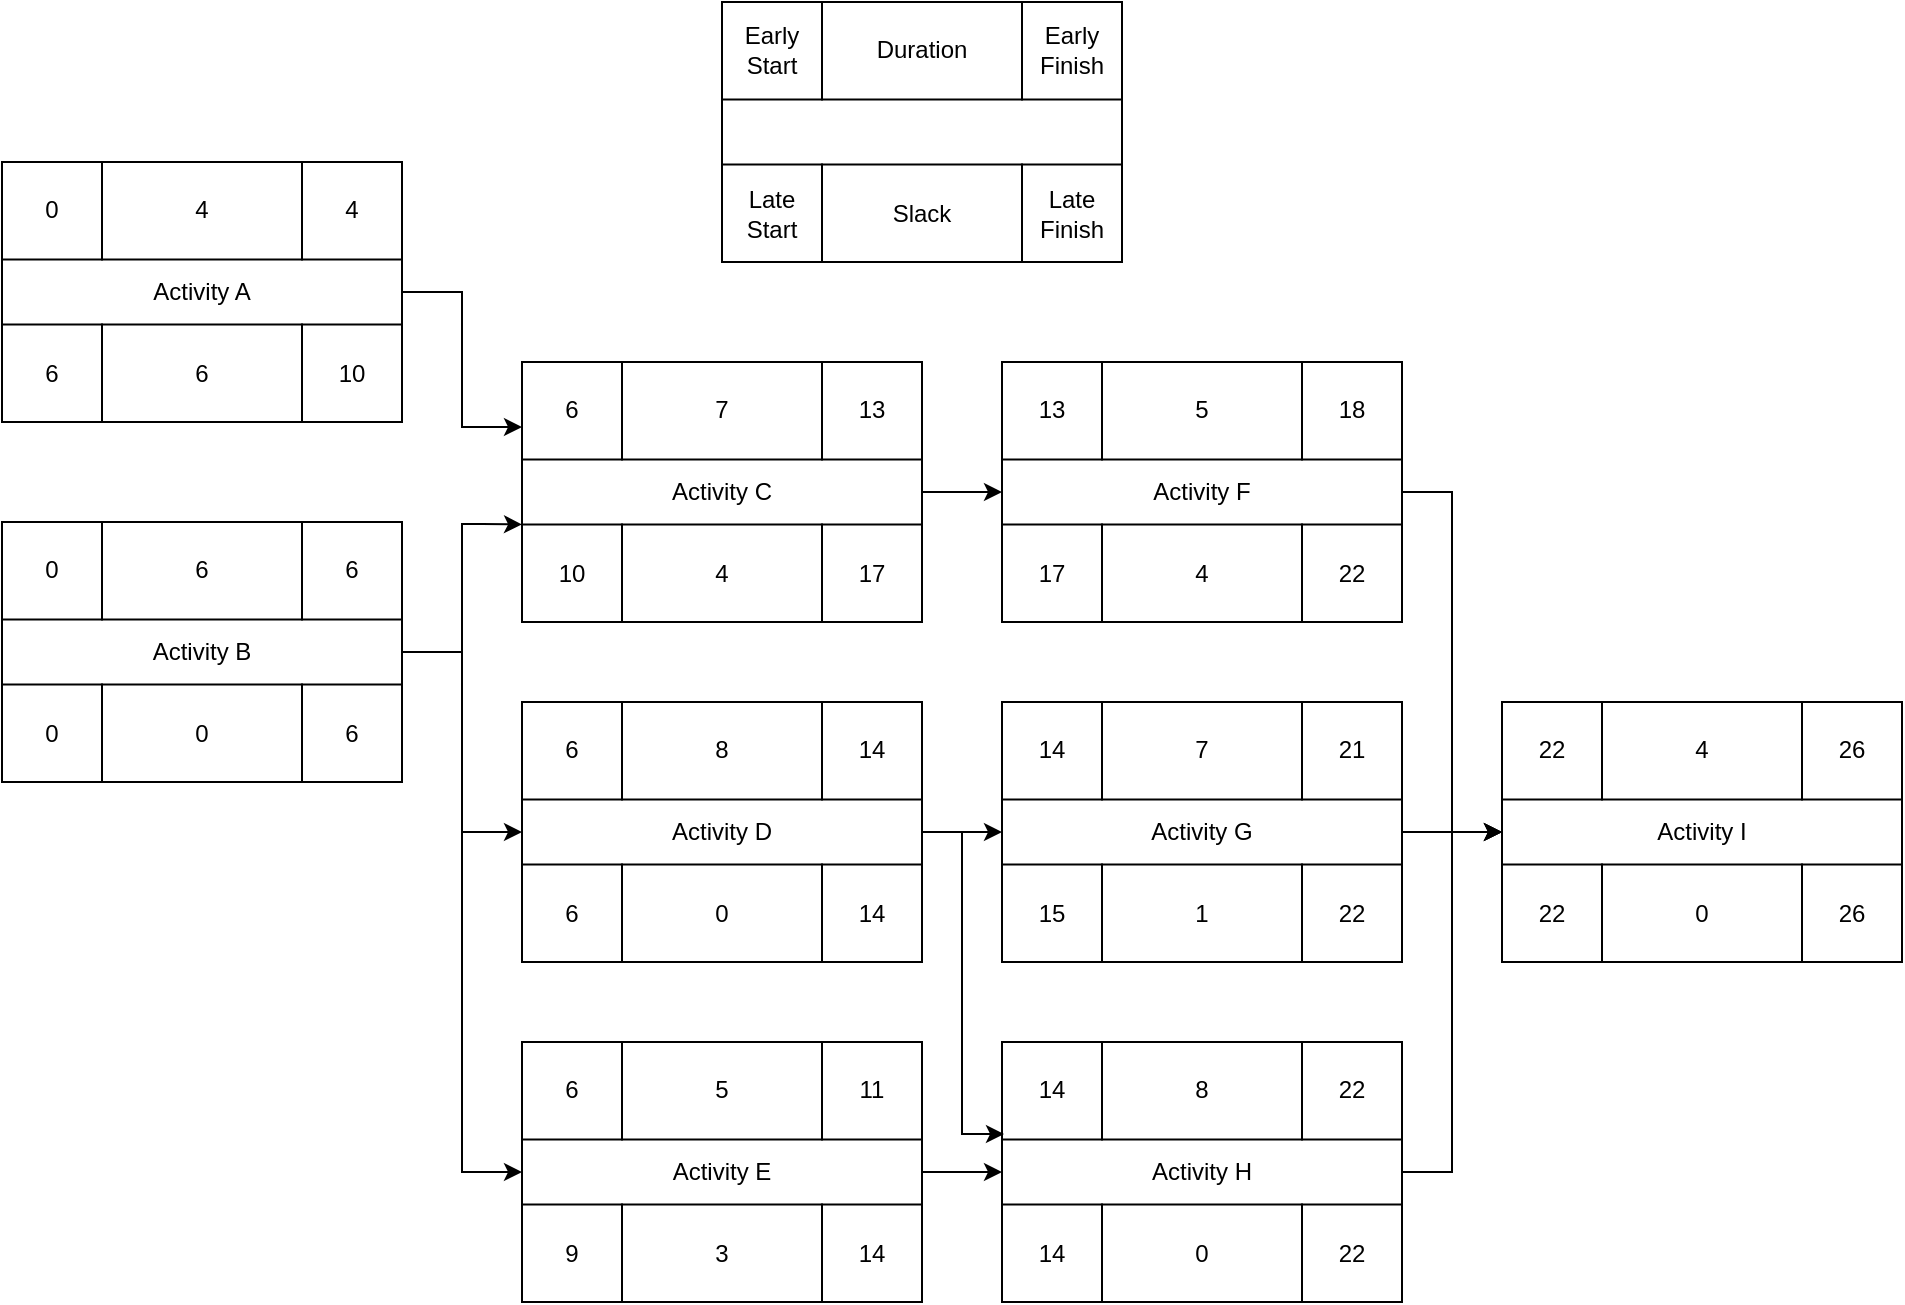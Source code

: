 <mxfile version="21.6.6" type="google">
  <diagram name="Page-1" id="3U8pYr8K5-ne4N_T_PAh">
    <mxGraphModel grid="1" page="1" gridSize="10" guides="1" tooltips="1" connect="1" arrows="1" fold="1" pageScale="1" pageWidth="850" pageHeight="1100" math="0" shadow="0">
      <root>
        <mxCell id="0" />
        <mxCell id="1" parent="0" />
        <mxCell id="_hvaLRWHQCabzB9ZTh0j-25" value="" style="group" connectable="0" vertex="1" parent="1">
          <mxGeometry x="370" y="140" width="200" height="130" as="geometry" />
        </mxCell>
        <mxCell id="_hvaLRWHQCabzB9ZTh0j-26" value="" style="rounded=0;whiteSpace=wrap;html=1;" vertex="1" parent="_hvaLRWHQCabzB9ZTh0j-25">
          <mxGeometry width="200" height="130" as="geometry" />
        </mxCell>
        <mxCell id="_hvaLRWHQCabzB9ZTh0j-27" value="Early Start" style="rounded=0;whiteSpace=wrap;html=1;" vertex="1" parent="_hvaLRWHQCabzB9ZTh0j-25">
          <mxGeometry width="50" height="48.75" as="geometry" />
        </mxCell>
        <mxCell id="_hvaLRWHQCabzB9ZTh0j-28" value="Late Start" style="rounded=0;whiteSpace=wrap;html=1;" vertex="1" parent="_hvaLRWHQCabzB9ZTh0j-25">
          <mxGeometry y="81.25" width="50" height="48.75" as="geometry" />
        </mxCell>
        <mxCell id="_hvaLRWHQCabzB9ZTh0j-29" value="Early Finish" style="rounded=0;whiteSpace=wrap;html=1;" vertex="1" parent="_hvaLRWHQCabzB9ZTh0j-25">
          <mxGeometry x="150" width="50" height="48.75" as="geometry" />
        </mxCell>
        <mxCell id="_hvaLRWHQCabzB9ZTh0j-30" value="Late Finish" style="rounded=0;whiteSpace=wrap;html=1;" vertex="1" parent="_hvaLRWHQCabzB9ZTh0j-25">
          <mxGeometry x="150" y="81.25" width="50" height="48.75" as="geometry" />
        </mxCell>
        <mxCell id="_hvaLRWHQCabzB9ZTh0j-31" value="Duration" style="rounded=0;whiteSpace=wrap;html=1;" vertex="1" parent="_hvaLRWHQCabzB9ZTh0j-25">
          <mxGeometry x="50" width="100" height="48.75" as="geometry" />
        </mxCell>
        <mxCell id="_hvaLRWHQCabzB9ZTh0j-32" value="Slack" style="rounded=0;whiteSpace=wrap;html=1;" vertex="1" parent="_hvaLRWHQCabzB9ZTh0j-25">
          <mxGeometry x="50" y="81.25" width="100" height="48.75" as="geometry" />
        </mxCell>
        <mxCell id="_hvaLRWHQCabzB9ZTh0j-33" value="" style="group" connectable="0" vertex="1" parent="1">
          <mxGeometry x="10" y="220" width="200" height="130" as="geometry" />
        </mxCell>
        <mxCell id="_hvaLRWHQCabzB9ZTh0j-34" value="Activity A" style="rounded=0;whiteSpace=wrap;html=1;" vertex="1" parent="_hvaLRWHQCabzB9ZTh0j-33">
          <mxGeometry width="200" height="130" as="geometry" />
        </mxCell>
        <mxCell id="_hvaLRWHQCabzB9ZTh0j-35" value="0" style="rounded=0;whiteSpace=wrap;html=1;" vertex="1" parent="_hvaLRWHQCabzB9ZTh0j-33">
          <mxGeometry width="50" height="48.75" as="geometry" />
        </mxCell>
        <mxCell id="_hvaLRWHQCabzB9ZTh0j-36" value="6" style="rounded=0;whiteSpace=wrap;html=1;" vertex="1" parent="_hvaLRWHQCabzB9ZTh0j-33">
          <mxGeometry y="81.25" width="50" height="48.75" as="geometry" />
        </mxCell>
        <mxCell id="_hvaLRWHQCabzB9ZTh0j-37" value="4" style="rounded=0;whiteSpace=wrap;html=1;" vertex="1" parent="_hvaLRWHQCabzB9ZTh0j-33">
          <mxGeometry x="150" width="50" height="48.75" as="geometry" />
        </mxCell>
        <mxCell id="_hvaLRWHQCabzB9ZTh0j-38" value="10" style="rounded=0;whiteSpace=wrap;html=1;" vertex="1" parent="_hvaLRWHQCabzB9ZTh0j-33">
          <mxGeometry x="150" y="81.25" width="50" height="48.75" as="geometry" />
        </mxCell>
        <mxCell id="_hvaLRWHQCabzB9ZTh0j-39" value="4" style="rounded=0;whiteSpace=wrap;html=1;" vertex="1" parent="_hvaLRWHQCabzB9ZTh0j-33">
          <mxGeometry x="50" width="100" height="48.75" as="geometry" />
        </mxCell>
        <mxCell id="_hvaLRWHQCabzB9ZTh0j-40" value="6" style="rounded=0;whiteSpace=wrap;html=1;" vertex="1" parent="_hvaLRWHQCabzB9ZTh0j-33">
          <mxGeometry x="50" y="81.25" width="100" height="48.75" as="geometry" />
        </mxCell>
        <mxCell id="_hvaLRWHQCabzB9ZTh0j-41" value="" style="group" connectable="0" vertex="1" parent="1">
          <mxGeometry x="10" y="400" width="200" height="130" as="geometry" />
        </mxCell>
        <mxCell id="_hvaLRWHQCabzB9ZTh0j-42" value="Activity B" style="rounded=0;whiteSpace=wrap;html=1;" vertex="1" parent="_hvaLRWHQCabzB9ZTh0j-41">
          <mxGeometry width="200" height="130" as="geometry" />
        </mxCell>
        <mxCell id="_hvaLRWHQCabzB9ZTh0j-43" value="0" style="rounded=0;whiteSpace=wrap;html=1;" vertex="1" parent="_hvaLRWHQCabzB9ZTh0j-41">
          <mxGeometry width="50" height="48.75" as="geometry" />
        </mxCell>
        <mxCell id="_hvaLRWHQCabzB9ZTh0j-44" value="0" style="rounded=0;whiteSpace=wrap;html=1;" vertex="1" parent="_hvaLRWHQCabzB9ZTh0j-41">
          <mxGeometry y="81.25" width="50" height="48.75" as="geometry" />
        </mxCell>
        <mxCell id="_hvaLRWHQCabzB9ZTh0j-45" value="6" style="rounded=0;whiteSpace=wrap;html=1;" vertex="1" parent="_hvaLRWHQCabzB9ZTh0j-41">
          <mxGeometry x="150" width="50" height="48.75" as="geometry" />
        </mxCell>
        <mxCell id="_hvaLRWHQCabzB9ZTh0j-46" value="6" style="rounded=0;whiteSpace=wrap;html=1;" vertex="1" parent="_hvaLRWHQCabzB9ZTh0j-41">
          <mxGeometry x="150" y="81.25" width="50" height="48.75" as="geometry" />
        </mxCell>
        <mxCell id="_hvaLRWHQCabzB9ZTh0j-47" value="6" style="rounded=0;whiteSpace=wrap;html=1;" vertex="1" parent="_hvaLRWHQCabzB9ZTh0j-41">
          <mxGeometry x="50" width="100" height="48.75" as="geometry" />
        </mxCell>
        <mxCell id="_hvaLRWHQCabzB9ZTh0j-48" value="0" style="rounded=0;whiteSpace=wrap;html=1;" vertex="1" parent="_hvaLRWHQCabzB9ZTh0j-41">
          <mxGeometry x="50" y="81.25" width="100" height="48.75" as="geometry" />
        </mxCell>
        <mxCell id="_hvaLRWHQCabzB9ZTh0j-49" value="" style="group" connectable="0" vertex="1" parent="1">
          <mxGeometry x="270" y="320" width="200" height="130" as="geometry" />
        </mxCell>
        <mxCell id="_hvaLRWHQCabzB9ZTh0j-50" value="Activity C" style="rounded=0;whiteSpace=wrap;html=1;" vertex="1" parent="_hvaLRWHQCabzB9ZTh0j-49">
          <mxGeometry width="200" height="130" as="geometry" />
        </mxCell>
        <mxCell id="_hvaLRWHQCabzB9ZTh0j-51" value="6" style="rounded=0;whiteSpace=wrap;html=1;" vertex="1" parent="_hvaLRWHQCabzB9ZTh0j-49">
          <mxGeometry width="50" height="48.75" as="geometry" />
        </mxCell>
        <mxCell id="_hvaLRWHQCabzB9ZTh0j-52" value="10" style="rounded=0;whiteSpace=wrap;html=1;" vertex="1" parent="_hvaLRWHQCabzB9ZTh0j-49">
          <mxGeometry y="81.25" width="50" height="48.75" as="geometry" />
        </mxCell>
        <mxCell id="_hvaLRWHQCabzB9ZTh0j-53" value="13" style="rounded=0;whiteSpace=wrap;html=1;" vertex="1" parent="_hvaLRWHQCabzB9ZTh0j-49">
          <mxGeometry x="150" width="50" height="48.75" as="geometry" />
        </mxCell>
        <mxCell id="_hvaLRWHQCabzB9ZTh0j-54" value="17" style="rounded=0;whiteSpace=wrap;html=1;" vertex="1" parent="_hvaLRWHQCabzB9ZTh0j-49">
          <mxGeometry x="150" y="81.25" width="50" height="48.75" as="geometry" />
        </mxCell>
        <mxCell id="_hvaLRWHQCabzB9ZTh0j-55" value="7" style="rounded=0;whiteSpace=wrap;html=1;" vertex="1" parent="_hvaLRWHQCabzB9ZTh0j-49">
          <mxGeometry x="50" width="100" height="48.75" as="geometry" />
        </mxCell>
        <mxCell id="_hvaLRWHQCabzB9ZTh0j-56" value="4" style="rounded=0;whiteSpace=wrap;html=1;" vertex="1" parent="_hvaLRWHQCabzB9ZTh0j-49">
          <mxGeometry x="50" y="81.25" width="100" height="48.75" as="geometry" />
        </mxCell>
        <mxCell id="_hvaLRWHQCabzB9ZTh0j-57" style="edgeStyle=orthogonalEdgeStyle;rounded=0;orthogonalLoop=1;jettySize=auto;html=1;entryX=0;entryY=0.25;entryDx=0;entryDy=0;" edge="1" parent="1" source="_hvaLRWHQCabzB9ZTh0j-34" target="_hvaLRWHQCabzB9ZTh0j-50">
          <mxGeometry relative="1" as="geometry" />
        </mxCell>
        <mxCell id="_hvaLRWHQCabzB9ZTh0j-58" style="edgeStyle=orthogonalEdgeStyle;rounded=0;orthogonalLoop=1;jettySize=auto;html=1;entryX=0;entryY=0;entryDx=0;entryDy=0;" edge="1" parent="1" source="_hvaLRWHQCabzB9ZTh0j-42" target="_hvaLRWHQCabzB9ZTh0j-52">
          <mxGeometry relative="1" as="geometry">
            <Array as="points">
              <mxPoint x="240" y="465" />
              <mxPoint x="240" y="401" />
              <mxPoint x="250" y="401" />
            </Array>
          </mxGeometry>
        </mxCell>
        <mxCell id="_hvaLRWHQCabzB9ZTh0j-59" value="" style="group" connectable="0" vertex="1" parent="1">
          <mxGeometry x="270" y="490" width="200" height="130" as="geometry" />
        </mxCell>
        <mxCell id="_hvaLRWHQCabzB9ZTh0j-60" value="Activity D" style="rounded=0;whiteSpace=wrap;html=1;" vertex="1" parent="_hvaLRWHQCabzB9ZTh0j-59">
          <mxGeometry width="200" height="130" as="geometry" />
        </mxCell>
        <mxCell id="_hvaLRWHQCabzB9ZTh0j-61" value="6" style="rounded=0;whiteSpace=wrap;html=1;" vertex="1" parent="_hvaLRWHQCabzB9ZTh0j-59">
          <mxGeometry width="50" height="48.75" as="geometry" />
        </mxCell>
        <mxCell id="_hvaLRWHQCabzB9ZTh0j-62" value="6" style="rounded=0;whiteSpace=wrap;html=1;" vertex="1" parent="_hvaLRWHQCabzB9ZTh0j-59">
          <mxGeometry y="81.25" width="50" height="48.75" as="geometry" />
        </mxCell>
        <mxCell id="_hvaLRWHQCabzB9ZTh0j-63" value="14" style="rounded=0;whiteSpace=wrap;html=1;" vertex="1" parent="_hvaLRWHQCabzB9ZTh0j-59">
          <mxGeometry x="150" width="50" height="48.75" as="geometry" />
        </mxCell>
        <mxCell id="_hvaLRWHQCabzB9ZTh0j-64" value="14" style="rounded=0;whiteSpace=wrap;html=1;" vertex="1" parent="_hvaLRWHQCabzB9ZTh0j-59">
          <mxGeometry x="150" y="81.25" width="50" height="48.75" as="geometry" />
        </mxCell>
        <mxCell id="_hvaLRWHQCabzB9ZTh0j-65" value="8" style="rounded=0;whiteSpace=wrap;html=1;" vertex="1" parent="_hvaLRWHQCabzB9ZTh0j-59">
          <mxGeometry x="50" width="100" height="48.75" as="geometry" />
        </mxCell>
        <mxCell id="_hvaLRWHQCabzB9ZTh0j-66" value="0" style="rounded=0;whiteSpace=wrap;html=1;" vertex="1" parent="_hvaLRWHQCabzB9ZTh0j-59">
          <mxGeometry x="50" y="81.25" width="100" height="48.75" as="geometry" />
        </mxCell>
        <mxCell id="_hvaLRWHQCabzB9ZTh0j-67" style="edgeStyle=orthogonalEdgeStyle;rounded=0;orthogonalLoop=1;jettySize=auto;html=1;entryX=0;entryY=0.5;entryDx=0;entryDy=0;" edge="1" parent="1" source="_hvaLRWHQCabzB9ZTh0j-42" target="_hvaLRWHQCabzB9ZTh0j-60">
          <mxGeometry relative="1" as="geometry" />
        </mxCell>
        <mxCell id="_hvaLRWHQCabzB9ZTh0j-68" value="" style="group" connectable="0" vertex="1" parent="1">
          <mxGeometry x="270" y="660" width="200" height="130" as="geometry" />
        </mxCell>
        <mxCell id="_hvaLRWHQCabzB9ZTh0j-106" style="edgeStyle=orthogonalEdgeStyle;rounded=0;orthogonalLoop=1;jettySize=auto;html=1;" edge="1" parent="_hvaLRWHQCabzB9ZTh0j-68" source="_hvaLRWHQCabzB9ZTh0j-69">
          <mxGeometry relative="1" as="geometry">
            <mxPoint x="240" y="65" as="targetPoint" />
          </mxGeometry>
        </mxCell>
        <mxCell id="_hvaLRWHQCabzB9ZTh0j-69" value="Activity E" style="rounded=0;whiteSpace=wrap;html=1;" vertex="1" parent="_hvaLRWHQCabzB9ZTh0j-68">
          <mxGeometry width="200" height="130" as="geometry" />
        </mxCell>
        <mxCell id="_hvaLRWHQCabzB9ZTh0j-70" value="6" style="rounded=0;whiteSpace=wrap;html=1;" vertex="1" parent="_hvaLRWHQCabzB9ZTh0j-68">
          <mxGeometry width="50" height="48.75" as="geometry" />
        </mxCell>
        <mxCell id="_hvaLRWHQCabzB9ZTh0j-71" value="9" style="rounded=0;whiteSpace=wrap;html=1;" vertex="1" parent="_hvaLRWHQCabzB9ZTh0j-68">
          <mxGeometry y="81.25" width="50" height="48.75" as="geometry" />
        </mxCell>
        <mxCell id="_hvaLRWHQCabzB9ZTh0j-72" value="11" style="rounded=0;whiteSpace=wrap;html=1;" vertex="1" parent="_hvaLRWHQCabzB9ZTh0j-68">
          <mxGeometry x="150" width="50" height="48.75" as="geometry" />
        </mxCell>
        <mxCell id="_hvaLRWHQCabzB9ZTh0j-73" value="14" style="rounded=0;whiteSpace=wrap;html=1;" vertex="1" parent="_hvaLRWHQCabzB9ZTh0j-68">
          <mxGeometry x="150" y="81.25" width="50" height="48.75" as="geometry" />
        </mxCell>
        <mxCell id="_hvaLRWHQCabzB9ZTh0j-74" value="5" style="rounded=0;whiteSpace=wrap;html=1;" vertex="1" parent="_hvaLRWHQCabzB9ZTh0j-68">
          <mxGeometry x="50" width="100" height="48.75" as="geometry" />
        </mxCell>
        <mxCell id="_hvaLRWHQCabzB9ZTh0j-75" value="3" style="rounded=0;whiteSpace=wrap;html=1;" vertex="1" parent="_hvaLRWHQCabzB9ZTh0j-68">
          <mxGeometry x="50" y="81.25" width="100" height="48.75" as="geometry" />
        </mxCell>
        <mxCell id="_hvaLRWHQCabzB9ZTh0j-76" style="edgeStyle=orthogonalEdgeStyle;rounded=0;orthogonalLoop=1;jettySize=auto;html=1;entryX=0;entryY=0.5;entryDx=0;entryDy=0;" edge="1" parent="1" source="_hvaLRWHQCabzB9ZTh0j-42" target="_hvaLRWHQCabzB9ZTh0j-69">
          <mxGeometry relative="1" as="geometry" />
        </mxCell>
        <mxCell id="_hvaLRWHQCabzB9ZTh0j-77" value="" style="group" connectable="0" vertex="1" parent="1">
          <mxGeometry x="510" y="320" width="200" height="130" as="geometry" />
        </mxCell>
        <mxCell id="_hvaLRWHQCabzB9ZTh0j-78" value="Activity F" style="rounded=0;whiteSpace=wrap;html=1;" vertex="1" parent="_hvaLRWHQCabzB9ZTh0j-77">
          <mxGeometry width="200" height="130" as="geometry" />
        </mxCell>
        <mxCell id="_hvaLRWHQCabzB9ZTh0j-79" value="13" style="rounded=0;whiteSpace=wrap;html=1;" vertex="1" parent="_hvaLRWHQCabzB9ZTh0j-77">
          <mxGeometry width="50" height="48.75" as="geometry" />
        </mxCell>
        <mxCell id="_hvaLRWHQCabzB9ZTh0j-80" value="17" style="rounded=0;whiteSpace=wrap;html=1;" vertex="1" parent="_hvaLRWHQCabzB9ZTh0j-77">
          <mxGeometry y="81.25" width="50" height="48.75" as="geometry" />
        </mxCell>
        <mxCell id="_hvaLRWHQCabzB9ZTh0j-81" value="18" style="rounded=0;whiteSpace=wrap;html=1;" vertex="1" parent="_hvaLRWHQCabzB9ZTh0j-77">
          <mxGeometry x="150" width="50" height="48.75" as="geometry" />
        </mxCell>
        <mxCell id="_hvaLRWHQCabzB9ZTh0j-82" value="22" style="rounded=0;whiteSpace=wrap;html=1;" vertex="1" parent="_hvaLRWHQCabzB9ZTh0j-77">
          <mxGeometry x="150" y="81.25" width="50" height="48.75" as="geometry" />
        </mxCell>
        <mxCell id="_hvaLRWHQCabzB9ZTh0j-83" value="5" style="rounded=0;whiteSpace=wrap;html=1;" vertex="1" parent="_hvaLRWHQCabzB9ZTh0j-77">
          <mxGeometry x="50" width="100" height="48.75" as="geometry" />
        </mxCell>
        <mxCell id="_hvaLRWHQCabzB9ZTh0j-84" value="4" style="rounded=0;whiteSpace=wrap;html=1;" vertex="1" parent="_hvaLRWHQCabzB9ZTh0j-77">
          <mxGeometry x="50" y="81.25" width="100" height="48.75" as="geometry" />
        </mxCell>
        <mxCell id="_hvaLRWHQCabzB9ZTh0j-87" style="edgeStyle=orthogonalEdgeStyle;rounded=0;orthogonalLoop=1;jettySize=auto;html=1;entryX=0;entryY=0.5;entryDx=0;entryDy=0;" edge="1" parent="1" source="_hvaLRWHQCabzB9ZTh0j-50" target="_hvaLRWHQCabzB9ZTh0j-78">
          <mxGeometry relative="1" as="geometry" />
        </mxCell>
        <mxCell id="_hvaLRWHQCabzB9ZTh0j-88" value="" style="group" connectable="0" vertex="1" parent="1">
          <mxGeometry x="510" y="490" width="200" height="130" as="geometry" />
        </mxCell>
        <mxCell id="_hvaLRWHQCabzB9ZTh0j-89" value="Activity G" style="rounded=0;whiteSpace=wrap;html=1;" vertex="1" parent="_hvaLRWHQCabzB9ZTh0j-88">
          <mxGeometry width="200" height="130" as="geometry" />
        </mxCell>
        <mxCell id="_hvaLRWHQCabzB9ZTh0j-90" value="14" style="rounded=0;whiteSpace=wrap;html=1;" vertex="1" parent="_hvaLRWHQCabzB9ZTh0j-88">
          <mxGeometry width="50" height="48.75" as="geometry" />
        </mxCell>
        <mxCell id="_hvaLRWHQCabzB9ZTh0j-91" value="15" style="rounded=0;whiteSpace=wrap;html=1;" vertex="1" parent="_hvaLRWHQCabzB9ZTh0j-88">
          <mxGeometry y="81.25" width="50" height="48.75" as="geometry" />
        </mxCell>
        <mxCell id="_hvaLRWHQCabzB9ZTh0j-92" value="21" style="rounded=0;whiteSpace=wrap;html=1;" vertex="1" parent="_hvaLRWHQCabzB9ZTh0j-88">
          <mxGeometry x="150" width="50" height="48.75" as="geometry" />
        </mxCell>
        <mxCell id="_hvaLRWHQCabzB9ZTh0j-93" value="22" style="rounded=0;whiteSpace=wrap;html=1;" vertex="1" parent="_hvaLRWHQCabzB9ZTh0j-88">
          <mxGeometry x="150" y="81.25" width="50" height="48.75" as="geometry" />
        </mxCell>
        <mxCell id="_hvaLRWHQCabzB9ZTh0j-94" value="7" style="rounded=0;whiteSpace=wrap;html=1;" vertex="1" parent="_hvaLRWHQCabzB9ZTh0j-88">
          <mxGeometry x="50" width="100" height="48.75" as="geometry" />
        </mxCell>
        <mxCell id="_hvaLRWHQCabzB9ZTh0j-95" value="1" style="rounded=0;whiteSpace=wrap;html=1;" vertex="1" parent="_hvaLRWHQCabzB9ZTh0j-88">
          <mxGeometry x="50" y="81.25" width="100" height="48.75" as="geometry" />
        </mxCell>
        <mxCell id="_hvaLRWHQCabzB9ZTh0j-96" style="edgeStyle=orthogonalEdgeStyle;rounded=0;orthogonalLoop=1;jettySize=auto;html=1;entryX=0;entryY=0.5;entryDx=0;entryDy=0;" edge="1" parent="1" source="_hvaLRWHQCabzB9ZTh0j-60" target="_hvaLRWHQCabzB9ZTh0j-89">
          <mxGeometry relative="1" as="geometry" />
        </mxCell>
        <mxCell id="_hvaLRWHQCabzB9ZTh0j-97" value="" style="group" connectable="0" vertex="1" parent="1">
          <mxGeometry x="510" y="660" width="200" height="130" as="geometry" />
        </mxCell>
        <mxCell id="_hvaLRWHQCabzB9ZTh0j-98" value="Activity H" style="rounded=0;whiteSpace=wrap;html=1;" vertex="1" parent="_hvaLRWHQCabzB9ZTh0j-97">
          <mxGeometry width="200" height="130" as="geometry" />
        </mxCell>
        <mxCell id="_hvaLRWHQCabzB9ZTh0j-99" value="14" style="rounded=0;whiteSpace=wrap;html=1;" vertex="1" parent="_hvaLRWHQCabzB9ZTh0j-97">
          <mxGeometry width="50" height="48.75" as="geometry" />
        </mxCell>
        <mxCell id="_hvaLRWHQCabzB9ZTh0j-100" value="14" style="rounded=0;whiteSpace=wrap;html=1;" vertex="1" parent="_hvaLRWHQCabzB9ZTh0j-97">
          <mxGeometry y="81.25" width="50" height="48.75" as="geometry" />
        </mxCell>
        <mxCell id="_hvaLRWHQCabzB9ZTh0j-101" value="22" style="rounded=0;whiteSpace=wrap;html=1;" vertex="1" parent="_hvaLRWHQCabzB9ZTh0j-97">
          <mxGeometry x="150" width="50" height="48.75" as="geometry" />
        </mxCell>
        <mxCell id="_hvaLRWHQCabzB9ZTh0j-102" value="22" style="rounded=0;whiteSpace=wrap;html=1;" vertex="1" parent="_hvaLRWHQCabzB9ZTh0j-97">
          <mxGeometry x="150" y="81.25" width="50" height="48.75" as="geometry" />
        </mxCell>
        <mxCell id="_hvaLRWHQCabzB9ZTh0j-103" value="8" style="rounded=0;whiteSpace=wrap;html=1;" vertex="1" parent="_hvaLRWHQCabzB9ZTh0j-97">
          <mxGeometry x="50" width="100" height="48.75" as="geometry" />
        </mxCell>
        <mxCell id="_hvaLRWHQCabzB9ZTh0j-104" value="0" style="rounded=0;whiteSpace=wrap;html=1;" vertex="1" parent="_hvaLRWHQCabzB9ZTh0j-97">
          <mxGeometry x="50" y="81.25" width="100" height="48.75" as="geometry" />
        </mxCell>
        <mxCell id="_hvaLRWHQCabzB9ZTh0j-105" style="edgeStyle=orthogonalEdgeStyle;rounded=0;orthogonalLoop=1;jettySize=auto;html=1;entryX=0.005;entryY=0.354;entryDx=0;entryDy=0;entryPerimeter=0;" edge="1" parent="1" source="_hvaLRWHQCabzB9ZTh0j-60" target="_hvaLRWHQCabzB9ZTh0j-98">
          <mxGeometry relative="1" as="geometry" />
        </mxCell>
        <mxCell id="_hvaLRWHQCabzB9ZTh0j-107" value="" style="group" connectable="0" vertex="1" parent="1">
          <mxGeometry x="760" y="490" width="200" height="130" as="geometry" />
        </mxCell>
        <mxCell id="_hvaLRWHQCabzB9ZTh0j-108" value="Activity I" style="rounded=0;whiteSpace=wrap;html=1;" vertex="1" parent="_hvaLRWHQCabzB9ZTh0j-107">
          <mxGeometry width="200" height="130" as="geometry" />
        </mxCell>
        <mxCell id="_hvaLRWHQCabzB9ZTh0j-109" value="22" style="rounded=0;whiteSpace=wrap;html=1;" vertex="1" parent="_hvaLRWHQCabzB9ZTh0j-107">
          <mxGeometry width="50" height="48.75" as="geometry" />
        </mxCell>
        <mxCell id="_hvaLRWHQCabzB9ZTh0j-110" value="22" style="rounded=0;whiteSpace=wrap;html=1;" vertex="1" parent="_hvaLRWHQCabzB9ZTh0j-107">
          <mxGeometry y="81.25" width="50" height="48.75" as="geometry" />
        </mxCell>
        <mxCell id="_hvaLRWHQCabzB9ZTh0j-111" value="26" style="rounded=0;whiteSpace=wrap;html=1;" vertex="1" parent="_hvaLRWHQCabzB9ZTh0j-107">
          <mxGeometry x="150" width="50" height="48.75" as="geometry" />
        </mxCell>
        <mxCell id="_hvaLRWHQCabzB9ZTh0j-112" value="26" style="rounded=0;whiteSpace=wrap;html=1;" vertex="1" parent="_hvaLRWHQCabzB9ZTh0j-107">
          <mxGeometry x="150" y="81.25" width="50" height="48.75" as="geometry" />
        </mxCell>
        <mxCell id="_hvaLRWHQCabzB9ZTh0j-113" value="4" style="rounded=0;whiteSpace=wrap;html=1;" vertex="1" parent="_hvaLRWHQCabzB9ZTh0j-107">
          <mxGeometry x="50" width="100" height="48.75" as="geometry" />
        </mxCell>
        <mxCell id="_hvaLRWHQCabzB9ZTh0j-114" value="0" style="rounded=0;whiteSpace=wrap;html=1;" vertex="1" parent="_hvaLRWHQCabzB9ZTh0j-107">
          <mxGeometry x="50" y="81.25" width="100" height="48.75" as="geometry" />
        </mxCell>
        <mxCell id="_hvaLRWHQCabzB9ZTh0j-115" style="edgeStyle=orthogonalEdgeStyle;rounded=0;orthogonalLoop=1;jettySize=auto;html=1;entryX=0;entryY=0.5;entryDx=0;entryDy=0;" edge="1" parent="1" source="_hvaLRWHQCabzB9ZTh0j-78" target="_hvaLRWHQCabzB9ZTh0j-108">
          <mxGeometry relative="1" as="geometry" />
        </mxCell>
        <mxCell id="_hvaLRWHQCabzB9ZTh0j-116" style="edgeStyle=orthogonalEdgeStyle;rounded=0;orthogonalLoop=1;jettySize=auto;html=1;entryX=0;entryY=0.5;entryDx=0;entryDy=0;" edge="1" parent="1" source="_hvaLRWHQCabzB9ZTh0j-89" target="_hvaLRWHQCabzB9ZTh0j-108">
          <mxGeometry relative="1" as="geometry" />
        </mxCell>
        <mxCell id="_hvaLRWHQCabzB9ZTh0j-117" style="edgeStyle=orthogonalEdgeStyle;rounded=0;orthogonalLoop=1;jettySize=auto;html=1;entryX=0;entryY=0.5;entryDx=0;entryDy=0;" edge="1" parent="1" source="_hvaLRWHQCabzB9ZTh0j-98" target="_hvaLRWHQCabzB9ZTh0j-108">
          <mxGeometry relative="1" as="geometry" />
        </mxCell>
      </root>
    </mxGraphModel>
  </diagram>
</mxfile>
